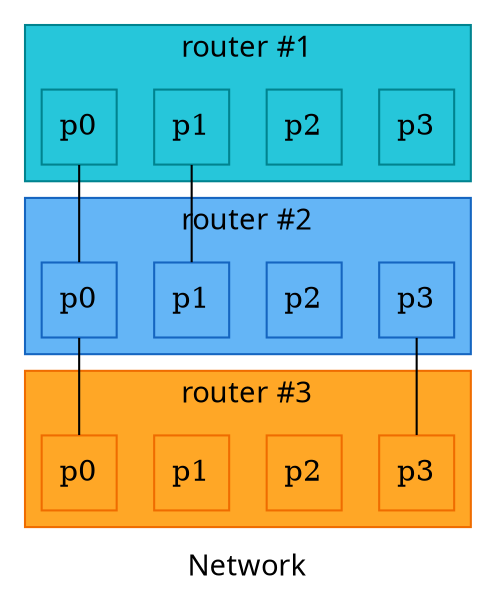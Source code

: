graph Network {
  compound=true;
  label = "Network";
  fontname = "Tahoma";
  node [shape=square];
 
  subgraph cluster_0 {
    label = "router #1";
    bgcolor="#26C6DA";
    color="#00838F";
    node [shape=square, color="#00838F"];
    s0_p3 [label="p3"];
    s0_p2 [label="p2"];
    s0_p1 [label="p1"];
    s0_p0 [label="p0"];
  }

  subgraph cluster_1 {
    bgcolor="#64B5F6";
    color="#1565C0";
    node [shape=square,color="#1565C0"];
    s1_p3 [label="p3"];
    s1_p2 [label="p2"];
    s1_p1 [label="p1"];
    s1_p0 [label="p0"];
    label = "router #2";
  }

  subgraph cluster_2 {
    bgcolor="#FFA726";
    color="#EF6C00";
    node [shape=square,color="#EF6C00"];
    s2_p3 [label="p3"];
    s2_p2 [label="p2"];
    s2_p1 [label="p1"];
    s2_p0 [label="p0"];
    label = "router #3";
  }

  s0_p0 -- s1_p0;
  s0_p1 -- s1_p1;
  s1_p0 -- s2_p0;
  s1_p3 -- s2_p3;
}